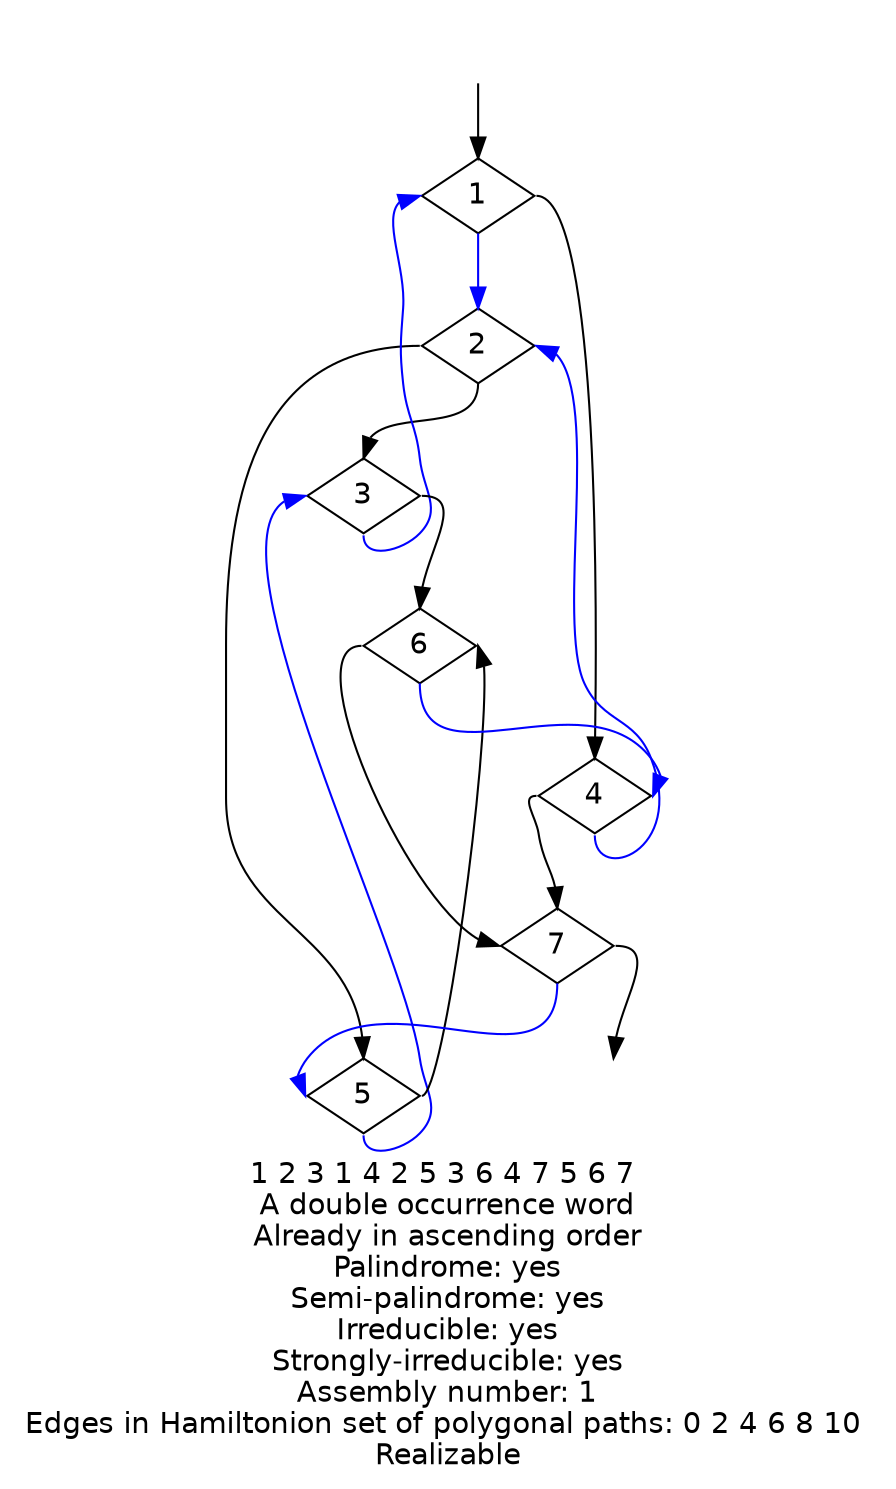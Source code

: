 digraph {
fontname="Helvetica"
node [fontname="Helvetica"]
node [shape=diamond]
label="1 2 3 1 4 2 5 3 6 4 7 5 6 7 \nA double occurrence word\nAlready in ascending order\nPalindrome: yes\nSemi-palindrome: yes\nIrreducible: yes\nStrongly-irreducible: yes\nAssembly number: 1\nEdges in Hamiltonion set of polygonal paths: 0 2 4 6 8 10 \nRealizable\n"
a [style="invis"]
b [style="invis"]
a:s -> 1:n
1:s -> 2:n [color="blue"]
2:s -> 3:n
3:s -> 1:w [color="blue"]
1:e -> 4:n
4:s -> 2:e [color="blue"]
2:w -> 5:n
5:s -> 3:w [color="blue"]
3:e -> 6:n
6:s -> 4:e [color="blue"]
4:w -> 7:n
7:s -> 5:w [color="blue"]
5:e -> 6:e
6:w -> 7:w
7:e -> b:n
}

